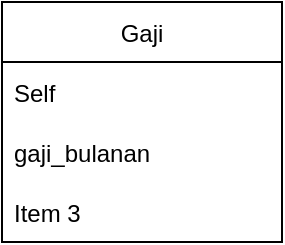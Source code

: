 <mxfile version="17.4.0" type="device"><diagram id="932NXunl5un26FdxbNy4" name="Page-1"><mxGraphModel dx="522" dy="685" grid="1" gridSize="10" guides="1" tooltips="1" connect="1" arrows="1" fold="1" page="1" pageScale="1" pageWidth="827" pageHeight="1169" math="0" shadow="0"><root><mxCell id="0"/><mxCell id="1" parent="0"/><mxCell id="vdPrMPxNrCtN75X83pcO-1" value="Gaji" style="swimlane;fontStyle=0;childLayout=stackLayout;horizontal=1;startSize=30;horizontalStack=0;resizeParent=1;resizeParentMax=0;resizeLast=0;collapsible=1;marginBottom=0;" vertex="1" parent="1"><mxGeometry x="340" y="220" width="140" height="120" as="geometry"/></mxCell><mxCell id="vdPrMPxNrCtN75X83pcO-2" value="Self" style="text;strokeColor=none;fillColor=none;align=left;verticalAlign=middle;spacingLeft=4;spacingRight=4;overflow=hidden;points=[[0,0.5],[1,0.5]];portConstraint=eastwest;rotatable=0;" vertex="1" parent="vdPrMPxNrCtN75X83pcO-1"><mxGeometry y="30" width="140" height="30" as="geometry"/></mxCell><mxCell id="vdPrMPxNrCtN75X83pcO-3" value="gaji_bulanan" style="text;strokeColor=none;fillColor=none;align=left;verticalAlign=middle;spacingLeft=4;spacingRight=4;overflow=hidden;points=[[0,0.5],[1,0.5]];portConstraint=eastwest;rotatable=0;" vertex="1" parent="vdPrMPxNrCtN75X83pcO-1"><mxGeometry y="60" width="140" height="30" as="geometry"/></mxCell><mxCell id="vdPrMPxNrCtN75X83pcO-4" value="Item 3" style="text;strokeColor=none;fillColor=none;align=left;verticalAlign=middle;spacingLeft=4;spacingRight=4;overflow=hidden;points=[[0,0.5],[1,0.5]];portConstraint=eastwest;rotatable=0;" vertex="1" parent="vdPrMPxNrCtN75X83pcO-1"><mxGeometry y="90" width="140" height="30" as="geometry"/></mxCell></root></mxGraphModel></diagram></mxfile>
